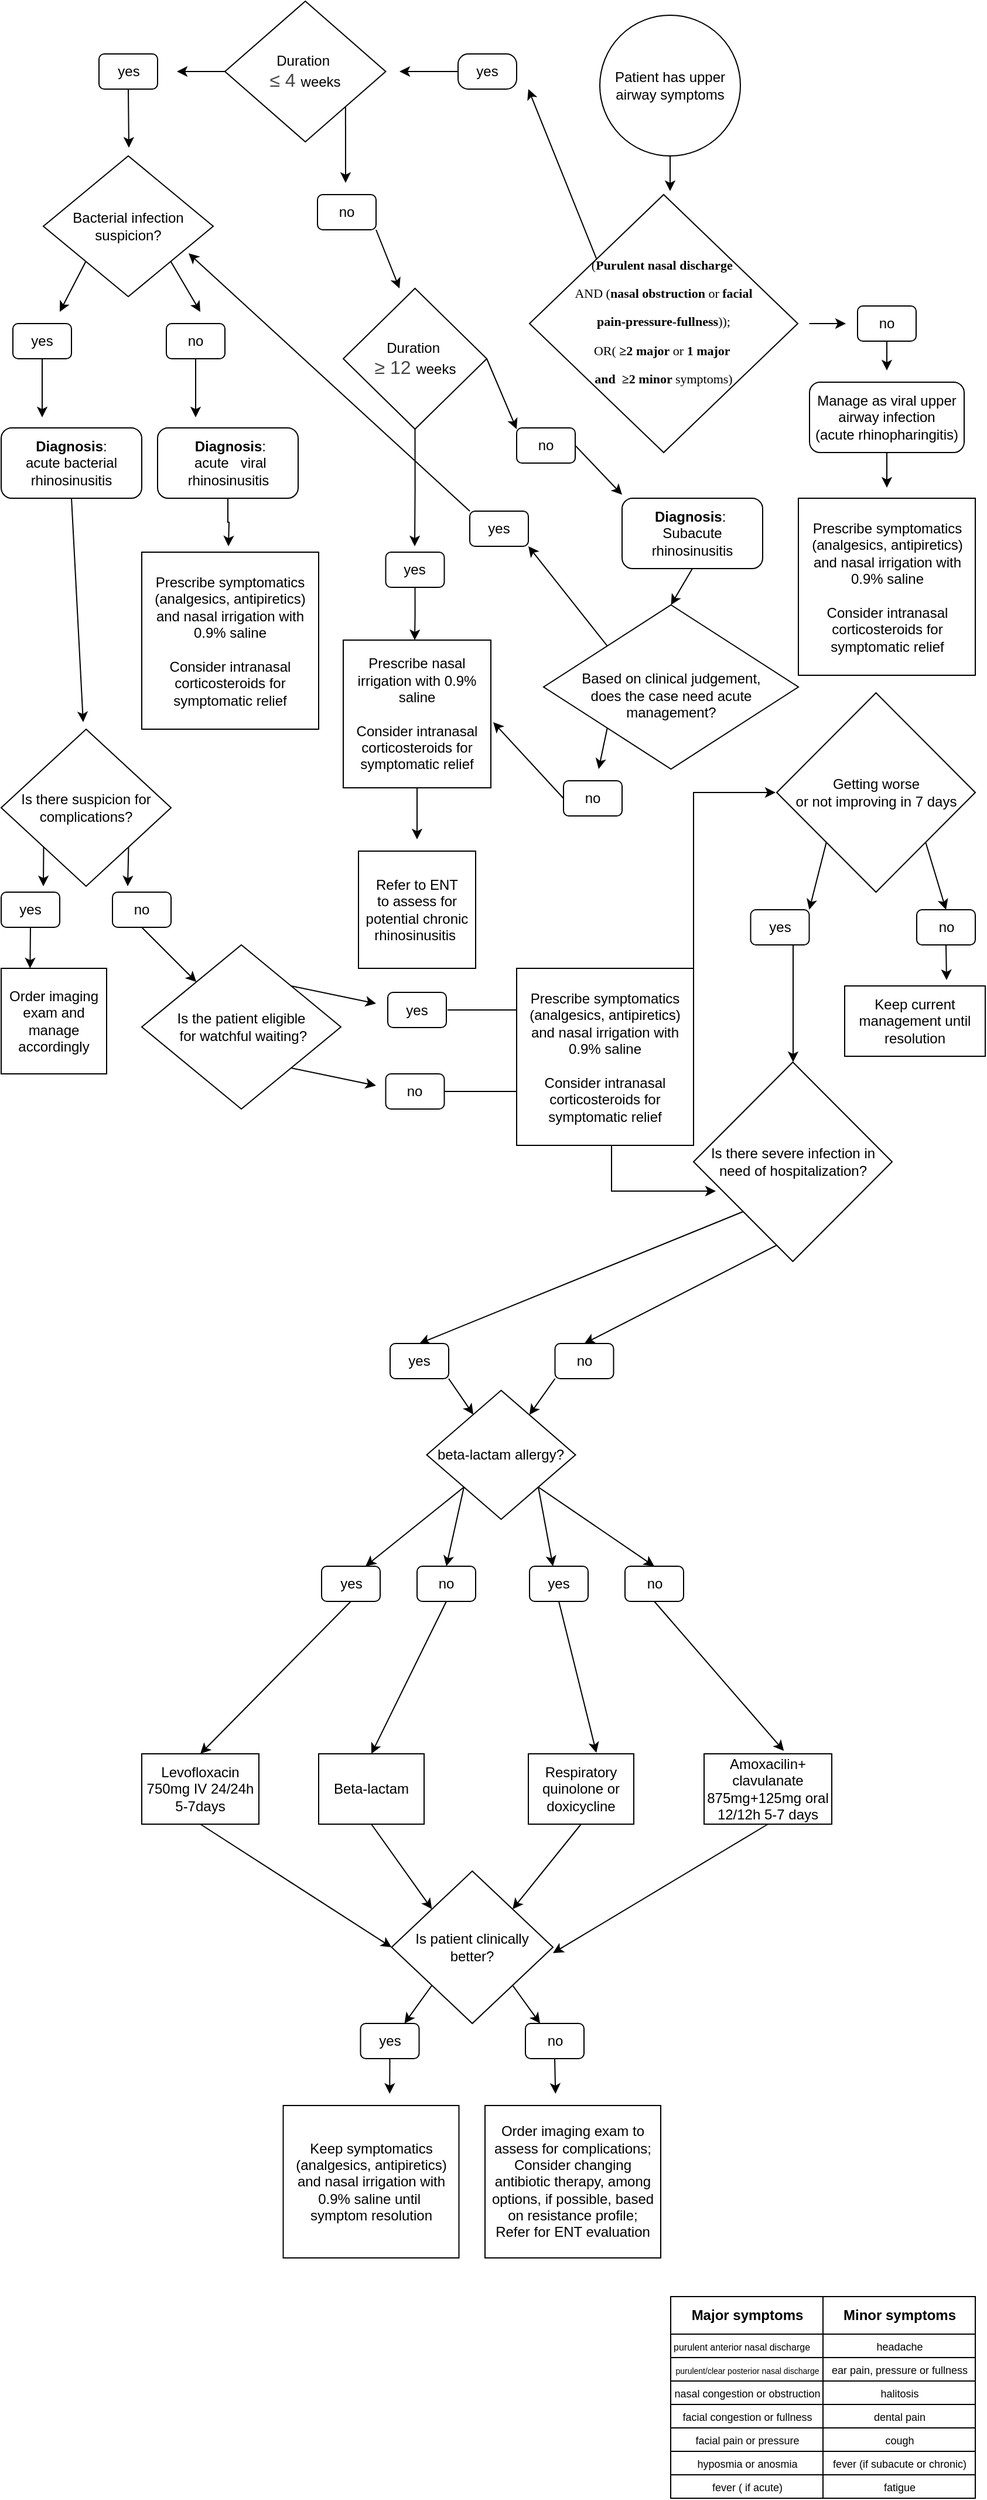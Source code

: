 <mxfile version="24.7.17">
  <diagram name="Page-1" id="KLtd4MFQh9ZuT6rouaQ0">
    <mxGraphModel dx="2460" dy="1645" grid="1" gridSize="10" guides="1" tooltips="1" connect="1" arrows="1" fold="1" page="1" pageScale="1" pageWidth="850" pageHeight="1100" math="0" shadow="0">
      <root>
        <mxCell id="0" />
        <mxCell id="1" parent="0" />
        <mxCell id="6oquI3iziqroKtysEFZ_-3" value="" style="edgeStyle=orthogonalEdgeStyle;rounded=0;orthogonalLoop=1;jettySize=auto;html=1;" parent="1" source="6oquI3iziqroKtysEFZ_-1" edge="1">
          <mxGeometry relative="1" as="geometry">
            <mxPoint x="581" y="167" as="targetPoint" />
          </mxGeometry>
        </mxCell>
        <mxCell id="6oquI3iziqroKtysEFZ_-1" value="Patient has upper airway symptoms" style="ellipse;whiteSpace=wrap;html=1;aspect=fixed;" parent="1" vertex="1">
          <mxGeometry x="521" y="17" width="120" height="120" as="geometry" />
        </mxCell>
        <mxCell id="6oquI3iziqroKtysEFZ_-6" style="rounded=0;orthogonalLoop=1;jettySize=auto;html=1;exitX=1;exitY=1;exitDx=0;exitDy=0;strokeColor=none;" parent="1" source="6oquI3iziqroKtysEFZ_-13" edge="1">
          <mxGeometry relative="1" as="geometry">
            <mxPoint x="681" y="477" as="targetPoint" />
          </mxGeometry>
        </mxCell>
        <mxCell id="6oquI3iziqroKtysEFZ_-8" style="rounded=0;orthogonalLoop=1;jettySize=auto;html=1;exitX=1;exitY=1;exitDx=0;exitDy=0;" parent="1" edge="1">
          <mxGeometry relative="1" as="geometry">
            <mxPoint x="731" y="280" as="targetPoint" />
            <mxPoint x="699.755" y="280" as="sourcePoint" />
          </mxGeometry>
        </mxCell>
        <mxCell id="6oquI3iziqroKtysEFZ_-74" style="rounded=0;orthogonalLoop=1;jettySize=auto;html=1;exitX=0;exitY=0;exitDx=0;exitDy=0;" parent="1" source="6oquI3iziqroKtysEFZ_-2" edge="1">
          <mxGeometry relative="1" as="geometry">
            <mxPoint x="460" y="80" as="targetPoint" />
          </mxGeometry>
        </mxCell>
        <mxCell id="6oquI3iziqroKtysEFZ_-2" value="&lt;div style=&quot;&quot; title=&quot;Page 9&quot; class=&quot;page&quot;&gt;&lt;div class=&quot;section&quot;&gt;&lt;div style=&quot;font-size: 11px;&quot; class=&quot;layoutArea&quot;&gt;&lt;div class=&quot;column&quot;&gt;&lt;p&gt;&lt;font style=&quot;font-size: 10px;&quot; face=&quot;Helvetica&quot;&gt;&lt;br&gt;&lt;/font&gt;&lt;/p&gt;&lt;p&gt;&lt;font size=&quot;3&quot; face=&quot;snFoD3K1AjaC0ciIZpy_&quot;&gt;&lt;br&gt;&lt;/font&gt;&lt;/p&gt;&lt;p&gt;&lt;font size=&quot;3&quot; face=&quot;snFoD3K1AjaC0ciIZpy_&quot;&gt;&lt;br&gt;&lt;/font&gt;&lt;/p&gt;&lt;p&gt;&lt;font size=&quot;3&quot; face=&quot;snFoD3K1AjaC0ciIZpy_&quot;&gt;&lt;br&gt;&lt;/font&gt;&lt;/p&gt;&lt;p&gt;&lt;span style=&quot;font-family: snFoD3K1AjaC0ciIZpy_; background-color: initial;&quot;&gt;(&lt;b&gt;Purulent nasal discharge&amp;nbsp;&lt;/b&gt;&lt;/span&gt;&lt;b&gt;&lt;br&gt;&lt;/b&gt;&lt;/p&gt;&lt;p style=&quot;&quot;&gt;&lt;font style=&quot;font-size: 11px;&quot; face=&quot;snFoD3K1AjaC0ciIZpy_&quot;&gt;AND (&lt;b&gt;nasal obstruction&lt;/b&gt; or &lt;b&gt;facial&lt;/b&gt;&lt;/font&gt;&lt;/p&gt;&lt;p style=&quot;&quot;&gt;&lt;font style=&quot;font-size: 11px;&quot; face=&quot;snFoD3K1AjaC0ciIZpy_&quot;&gt;&lt;b&gt;pain-pressure-fullness&lt;/b&gt;));&lt;/font&gt;&lt;/p&gt;&lt;p style=&quot;&quot;&gt;&lt;font style=&quot;font-size: 11px;&quot; face=&quot;snFoD3K1AjaC0ciIZpy_&quot;&gt;OR(&amp;nbsp;&lt;b&gt;&lt;span style=&quot;background-color: rgb(255, 255, 255); caret-color: rgb(71, 71, 71);&quot;&gt;≥2 &lt;/span&gt;&lt;span style=&quot;background-color: rgb(255, 255, 255); caret-color: rgb(71, 71, 71);&quot;&gt;&lt;font style=&quot;font-size: 11px;&quot;&gt;major&lt;/font&gt;&lt;/span&gt;&lt;/b&gt;&lt;span style=&quot;background-color: initial;&quot;&gt;&lt;b&gt;&amp;nbsp;&lt;/b&gt;or &lt;b&gt;1 major&amp;nbsp;&lt;/b&gt;&lt;/span&gt;&lt;/font&gt;&lt;/p&gt;&lt;p style=&quot;&quot;&gt;&lt;font style=&quot;font-size: 11px;&quot; face=&quot;snFoD3K1AjaC0ciIZpy_&quot;&gt;&lt;b&gt;&lt;span style=&quot;background-color: initial;&quot;&gt;and&amp;nbsp;&amp;nbsp;&lt;/span&gt;&lt;span style=&quot;background-color: rgb(255, 255, 255); caret-color: rgb(71, 71, 71);&quot;&gt;≥2 &lt;/span&gt;&lt;/b&gt;&lt;span style=&quot;background-color: rgb(255, 255, 255); caret-color: rgb(71, 71, 71);&quot;&gt;&lt;b&gt;minor &lt;/b&gt;symptoms)&lt;/span&gt;&lt;/font&gt;&lt;/p&gt;&lt;font size=&quot;3&quot; face=&quot;snFoD3K1AjaC0ciIZpy_&quot;&gt;&lt;br&gt;&#x9;&#x9;&lt;br&gt;&#x9;&lt;br&gt;&#x9;&lt;br&gt;&#x9;&#x9;&lt;/font&gt;&lt;p&gt;&lt;font size=&quot;3&quot; face=&quot;snFoD3K1AjaC0ciIZpy_&quot;&gt;&amp;nbsp; &amp;nbsp; &amp;nbsp; &amp;nbsp; &amp;nbsp; &amp;nbsp; &amp;nbsp;&lt;/font&gt;&lt;/p&gt;&lt;/div&gt;&lt;/div&gt;&lt;/div&gt;&lt;/div&gt;" style="rhombus;whiteSpace=wrap;html=1;" parent="1" vertex="1">
          <mxGeometry x="461" y="170" width="229" height="220" as="geometry" />
        </mxCell>
        <mxCell id="6oquI3iziqroKtysEFZ_-75" style="edgeStyle=orthogonalEdgeStyle;rounded=0;orthogonalLoop=1;jettySize=auto;html=1;exitX=0;exitY=0.5;exitDx=0;exitDy=0;" parent="1" source="6oquI3iziqroKtysEFZ_-9" edge="1">
          <mxGeometry relative="1" as="geometry">
            <mxPoint x="350" y="65" as="targetPoint" />
          </mxGeometry>
        </mxCell>
        <mxCell id="6oquI3iziqroKtysEFZ_-9" value="yes" style="rounded=1;whiteSpace=wrap;html=1;arcSize=29;" parent="1" vertex="1">
          <mxGeometry x="400" y="50" width="50" height="30" as="geometry" />
        </mxCell>
        <mxCell id="6oquI3iziqroKtysEFZ_-19" style="rounded=0;orthogonalLoop=1;jettySize=auto;html=1;exitX=1;exitY=1;exitDx=0;exitDy=0;" parent="1" source="6oquI3iziqroKtysEFZ_-17" edge="1">
          <mxGeometry relative="1" as="geometry">
            <mxPoint x="304" y="160" as="targetPoint" />
          </mxGeometry>
        </mxCell>
        <mxCell id="6oquI3iziqroKtysEFZ_-76" style="edgeStyle=orthogonalEdgeStyle;rounded=0;orthogonalLoop=1;jettySize=auto;html=1;exitX=0;exitY=0.5;exitDx=0;exitDy=0;" parent="1" source="6oquI3iziqroKtysEFZ_-17" edge="1">
          <mxGeometry relative="1" as="geometry">
            <mxPoint x="160.0" y="65" as="targetPoint" />
          </mxGeometry>
        </mxCell>
        <mxCell id="6oquI3iziqroKtysEFZ_-17" value="Duration&amp;nbsp;&lt;div&gt;&lt;span style=&quot;font-size: 16px; text-align: start; caret-color: rgb(71, 71, 71); color: rgb(71, 71, 71); font-family: &amp;quot;Google Sans&amp;quot;, Arial, sans-serif; background-color: rgb(255, 255, 255);&quot;&gt;≤ 4&amp;nbsp;&lt;/span&gt;weeks&lt;/div&gt;" style="rhombus;whiteSpace=wrap;html=1;" parent="1" vertex="1">
          <mxGeometry x="201" y="5" width="137.25" height="120" as="geometry" />
        </mxCell>
        <mxCell id="6oquI3iziqroKtysEFZ_-23" style="rounded=0;orthogonalLoop=1;jettySize=auto;html=1;exitX=0.5;exitY=1;exitDx=0;exitDy=0;" parent="1" source="6oquI3iziqroKtysEFZ_-20" edge="1">
          <mxGeometry relative="1" as="geometry">
            <mxPoint x="119" y="130" as="targetPoint" />
          </mxGeometry>
        </mxCell>
        <mxCell id="6oquI3iziqroKtysEFZ_-20" value="yes" style="rounded=1;whiteSpace=wrap;html=1;" parent="1" vertex="1">
          <mxGeometry x="93.5" y="50" width="50" height="30" as="geometry" />
        </mxCell>
        <mxCell id="6oquI3iziqroKtysEFZ_-45" style="rounded=0;orthogonalLoop=1;jettySize=auto;html=1;exitX=1;exitY=1;exitDx=0;exitDy=0;" parent="1" source="6oquI3iziqroKtysEFZ_-21" edge="1">
          <mxGeometry relative="1" as="geometry">
            <mxPoint x="350" y="250" as="targetPoint" />
          </mxGeometry>
        </mxCell>
        <mxCell id="6oquI3iziqroKtysEFZ_-21" value="no" style="rounded=1;whiteSpace=wrap;html=1;" parent="1" vertex="1">
          <mxGeometry x="280" y="170" width="50" height="30" as="geometry" />
        </mxCell>
        <mxCell id="6oquI3iziqroKtysEFZ_-24" style="rounded=0;orthogonalLoop=1;jettySize=auto;html=1;exitX=0;exitY=1;exitDx=0;exitDy=0;" parent="1" source="6oquI3iziqroKtysEFZ_-22" edge="1">
          <mxGeometry relative="1" as="geometry">
            <mxPoint x="60" y="270" as="targetPoint" />
          </mxGeometry>
        </mxCell>
        <mxCell id="6oquI3iziqroKtysEFZ_-26" style="rounded=0;orthogonalLoop=1;jettySize=auto;html=1;exitX=1;exitY=1;exitDx=0;exitDy=0;" parent="1" source="6oquI3iziqroKtysEFZ_-22" edge="1">
          <mxGeometry relative="1" as="geometry">
            <mxPoint x="180" y="270" as="targetPoint" />
          </mxGeometry>
        </mxCell>
        <mxCell id="6oquI3iziqroKtysEFZ_-22" value="Bacterial infection suspicion?" style="rhombus;whiteSpace=wrap;html=1;" parent="1" vertex="1">
          <mxGeometry x="46" y="137" width="145" height="120" as="geometry" />
        </mxCell>
        <mxCell id="6oquI3iziqroKtysEFZ_-28" style="rounded=0;orthogonalLoop=1;jettySize=auto;html=1;exitX=0.5;exitY=1;exitDx=0;exitDy=0;" parent="1" source="6oquI3iziqroKtysEFZ_-25" edge="1">
          <mxGeometry relative="1" as="geometry">
            <mxPoint x="45" y="360" as="targetPoint" />
          </mxGeometry>
        </mxCell>
        <mxCell id="6oquI3iziqroKtysEFZ_-25" value="yes" style="rounded=1;whiteSpace=wrap;html=1;" parent="1" vertex="1">
          <mxGeometry x="20" y="280" width="50" height="30" as="geometry" />
        </mxCell>
        <mxCell id="6oquI3iziqroKtysEFZ_-34" style="edgeStyle=orthogonalEdgeStyle;rounded=0;orthogonalLoop=1;jettySize=auto;html=1;exitX=0.5;exitY=1;exitDx=0;exitDy=0;" parent="1" source="6oquI3iziqroKtysEFZ_-27" edge="1">
          <mxGeometry relative="1" as="geometry">
            <mxPoint x="176" y="360" as="targetPoint" />
          </mxGeometry>
        </mxCell>
        <mxCell id="6oquI3iziqroKtysEFZ_-27" value="no" style="rounded=1;whiteSpace=wrap;html=1;" parent="1" vertex="1">
          <mxGeometry x="151" y="280" width="50" height="30" as="geometry" />
        </mxCell>
        <mxCell id="6oquI3iziqroKtysEFZ_-82" style="rounded=0;orthogonalLoop=1;jettySize=auto;html=1;exitX=0.5;exitY=1;exitDx=0;exitDy=0;" parent="1" source="6oquI3iziqroKtysEFZ_-29" edge="1">
          <mxGeometry relative="1" as="geometry">
            <mxPoint x="80" y="620" as="targetPoint" />
          </mxGeometry>
        </mxCell>
        <mxCell id="6oquI3iziqroKtysEFZ_-29" value="&lt;b&gt;&amp;nbsp; &amp;nbsp; &amp;nbsp; &amp;nbsp; Diagnosis&lt;/b&gt;: &amp;nbsp; &amp;nbsp; &amp;nbsp; &amp;nbsp; acute bacterial rhinosinusitis" style="rounded=1;whiteSpace=wrap;html=1;align=center;" parent="1" vertex="1">
          <mxGeometry x="10" y="369" width="120" height="60" as="geometry" />
        </mxCell>
        <mxCell id="6oquI3iziqroKtysEFZ_-36" style="edgeStyle=orthogonalEdgeStyle;rounded=0;orthogonalLoop=1;jettySize=auto;html=1;exitX=0.5;exitY=1;exitDx=0;exitDy=0;" parent="1" source="6oquI3iziqroKtysEFZ_-13" edge="1">
          <mxGeometry relative="1" as="geometry">
            <mxPoint x="766" y="320" as="targetPoint" />
          </mxGeometry>
        </mxCell>
        <mxCell id="6oquI3iziqroKtysEFZ_-13" value="no" style="rounded=1;whiteSpace=wrap;html=1;" parent="1" vertex="1">
          <mxGeometry x="741" y="265" width="50" height="30" as="geometry" />
        </mxCell>
        <mxCell id="6oquI3iziqroKtysEFZ_-44" style="edgeStyle=orthogonalEdgeStyle;rounded=0;orthogonalLoop=1;jettySize=auto;html=1;exitX=0.5;exitY=1;exitDx=0;exitDy=0;" parent="1" source="6oquI3iziqroKtysEFZ_-35" edge="1">
          <mxGeometry relative="1" as="geometry">
            <mxPoint x="204" y="470" as="targetPoint" />
          </mxGeometry>
        </mxCell>
        <mxCell id="6oquI3iziqroKtysEFZ_-35" value="&lt;b&gt;&amp;nbsp; &amp;nbsp; &amp;nbsp; &amp;nbsp; &amp;nbsp;Diagnosis&lt;/b&gt;: &amp;nbsp; &amp;nbsp; &amp;nbsp; &amp;nbsp; &amp;nbsp;acute &amp;nbsp; viral rhinosinusitis" style="rounded=1;whiteSpace=wrap;html=1;" parent="1" vertex="1">
          <mxGeometry x="143.5" y="369" width="120" height="60" as="geometry" />
        </mxCell>
        <mxCell id="6oquI3iziqroKtysEFZ_-38" style="rounded=0;orthogonalLoop=1;jettySize=auto;html=1;exitX=0.5;exitY=1;exitDx=0;exitDy=0;" parent="1" source="6oquI3iziqroKtysEFZ_-37" edge="1">
          <mxGeometry relative="1" as="geometry">
            <mxPoint x="766" y="420" as="targetPoint" />
          </mxGeometry>
        </mxCell>
        <mxCell id="6oquI3iziqroKtysEFZ_-37" value="Manage as viral upper airway infection&lt;div&gt;(acute rhinopharingitis)&lt;/div&gt;" style="rounded=1;whiteSpace=wrap;html=1;" parent="1" vertex="1">
          <mxGeometry x="700" y="330" width="132" height="60" as="geometry" />
        </mxCell>
        <mxCell id="6oquI3iziqroKtysEFZ_-39" value="&lt;div style=&quot;&quot;&gt;Prescribe symptomatics&lt;/div&gt;&lt;div style=&quot;&quot;&gt;(analgesics, antipiretics) and nasal irrigation with 0.9% saline&lt;/div&gt;&lt;div style=&quot;&quot;&gt;&lt;br&gt;&lt;/div&gt;&lt;div style=&quot;&quot;&gt;Consider intranasal corticosteroids for symptomatic relief&lt;/div&gt;" style="whiteSpace=wrap;html=1;aspect=fixed;align=center;" parent="1" vertex="1">
          <mxGeometry x="690.5" y="429" width="151" height="151" as="geometry" />
        </mxCell>
        <mxCell id="6oquI3iziqroKtysEFZ_-43" value="&lt;div style=&quot;&quot;&gt;Prescribe symptomatics&lt;/div&gt;&lt;div style=&quot;&quot;&gt;(analgesics, antipiretics) and nasal irrigation with 0.9% saline&lt;/div&gt;&lt;div style=&quot;&quot;&gt;&lt;br&gt;&lt;/div&gt;&lt;div style=&quot;&quot;&gt;Consider intranasal corticosteroids for symptomatic relief&lt;/div&gt;" style="whiteSpace=wrap;html=1;aspect=fixed;align=center;" parent="1" vertex="1">
          <mxGeometry x="130" y="475" width="151" height="151" as="geometry" />
        </mxCell>
        <mxCell id="6oquI3iziqroKtysEFZ_-48" style="rounded=0;orthogonalLoop=1;jettySize=auto;html=1;exitX=1;exitY=0.5;exitDx=0;exitDy=0;" parent="1" source="6oquI3iziqroKtysEFZ_-47" edge="1">
          <mxGeometry relative="1" as="geometry">
            <mxPoint x="450" y="370" as="targetPoint" />
          </mxGeometry>
        </mxCell>
        <mxCell id="6oquI3iziqroKtysEFZ_-49" style="edgeStyle=orthogonalEdgeStyle;rounded=0;orthogonalLoop=1;jettySize=auto;html=1;exitX=0.5;exitY=1;exitDx=0;exitDy=0;" parent="1" source="6oquI3iziqroKtysEFZ_-47" edge="1">
          <mxGeometry relative="1" as="geometry">
            <mxPoint x="363" y="470" as="targetPoint" />
          </mxGeometry>
        </mxCell>
        <mxCell id="6oquI3iziqroKtysEFZ_-47" value="Duration&amp;nbsp;&lt;div&gt;&lt;span style=&quot;font-size: 16px; text-align: start; caret-color: rgb(71, 71, 71); color: rgb(71, 71, 71); font-family: &amp;quot;Google Sans&amp;quot;, Arial, sans-serif; background-color: rgb(255, 255, 255);&quot;&gt;≥&lt;/span&gt;&lt;span style=&quot;font-size: 16px; text-align: start; caret-color: rgb(71, 71, 71); color: rgb(71, 71, 71); font-family: &amp;quot;Google Sans&amp;quot;, Arial, sans-serif; background-color: rgb(255, 255, 255);&quot;&gt;&amp;nbsp;12&amp;nbsp;&lt;/span&gt;weeks&lt;/div&gt;" style="rhombus;whiteSpace=wrap;html=1;" parent="1" vertex="1">
          <mxGeometry x="302" y="250" width="122.5" height="120" as="geometry" />
        </mxCell>
        <mxCell id="6oquI3iziqroKtysEFZ_-80" style="edgeStyle=orthogonalEdgeStyle;rounded=0;orthogonalLoop=1;jettySize=auto;html=1;exitX=0.5;exitY=1;exitDx=0;exitDy=0;" parent="1" source="6oquI3iziqroKtysEFZ_-50" edge="1">
          <mxGeometry relative="1" as="geometry">
            <mxPoint x="363" y="550" as="targetPoint" />
          </mxGeometry>
        </mxCell>
        <mxCell id="6oquI3iziqroKtysEFZ_-50" value="yes" style="rounded=1;whiteSpace=wrap;html=1;" parent="1" vertex="1">
          <mxGeometry x="338.25" y="475" width="50" height="30" as="geometry" />
        </mxCell>
        <mxCell id="6oquI3iziqroKtysEFZ_-59" style="rounded=0;orthogonalLoop=1;jettySize=auto;html=1;exitX=1;exitY=0.5;exitDx=0;exitDy=0;" parent="1" source="6oquI3iziqroKtysEFZ_-51" edge="1">
          <mxGeometry relative="1" as="geometry">
            <mxPoint x="540" y="426" as="targetPoint" />
          </mxGeometry>
        </mxCell>
        <mxCell id="6oquI3iziqroKtysEFZ_-51" value="no" style="rounded=1;whiteSpace=wrap;html=1;" parent="1" vertex="1">
          <mxGeometry x="450" y="369" width="50" height="30" as="geometry" />
        </mxCell>
        <mxCell id="6oquI3iziqroKtysEFZ_-56" style="rounded=0;orthogonalLoop=1;jettySize=auto;html=1;exitX=0.5;exitY=1;exitDx=0;exitDy=0;" parent="1" source="6oquI3iziqroKtysEFZ_-55" edge="1">
          <mxGeometry relative="1" as="geometry">
            <mxPoint x="365" y="720" as="targetPoint" />
          </mxGeometry>
        </mxCell>
        <mxCell id="6oquI3iziqroKtysEFZ_-55" value="&lt;div style=&quot;&quot;&gt;Prescribe nasal irrigation with 0.9% saline&lt;/div&gt;&lt;div style=&quot;&quot;&gt;&lt;br&gt;&lt;/div&gt;&lt;div style=&quot;&quot;&gt;Consider intranasal corticosteroids for symptomatic relief&lt;/div&gt;" style="whiteSpace=wrap;html=1;aspect=fixed;align=center;" parent="1" vertex="1">
          <mxGeometry x="302" y="550" width="126" height="126" as="geometry" />
        </mxCell>
        <mxCell id="6oquI3iziqroKtysEFZ_-57" value="Refer to ENT&lt;div&gt;to assess for potential chronic rhinosinusitis&amp;nbsp;&lt;/div&gt;" style="whiteSpace=wrap;html=1;aspect=fixed;" parent="1" vertex="1">
          <mxGeometry x="315" y="730" width="100" height="100" as="geometry" />
        </mxCell>
        <mxCell id="6oquI3iziqroKtysEFZ_-61" style="rounded=0;orthogonalLoop=1;jettySize=auto;html=1;exitX=0.5;exitY=1;exitDx=0;exitDy=0;entryX=0.5;entryY=0;entryDx=0;entryDy=0;" parent="1" source="6oquI3iziqroKtysEFZ_-60" target="6oquI3iziqroKtysEFZ_-62" edge="1">
          <mxGeometry relative="1" as="geometry">
            <mxPoint x="609.667" y="476" as="targetPoint" />
          </mxGeometry>
        </mxCell>
        <mxCell id="6oquI3iziqroKtysEFZ_-60" value="&lt;div&gt;&lt;b&gt;&amp;nbsp; &amp;nbsp; Diagnosis&lt;/b&gt;: &amp;nbsp; &amp;nbsp;&amp;nbsp;&lt;br&gt;&lt;/div&gt;Subacute rhinosinusitis" style="rounded=1;whiteSpace=wrap;html=1;" parent="1" vertex="1">
          <mxGeometry x="540" y="429" width="120" height="60" as="geometry" />
        </mxCell>
        <mxCell id="6oquI3iziqroKtysEFZ_-71" style="rounded=0;orthogonalLoop=1;jettySize=auto;html=1;exitX=0;exitY=1;exitDx=0;exitDy=0;" parent="1" source="6oquI3iziqroKtysEFZ_-62" edge="1">
          <mxGeometry relative="1" as="geometry">
            <mxPoint x="520" y="660" as="targetPoint" />
          </mxGeometry>
        </mxCell>
        <mxCell id="6oquI3iziqroKtysEFZ_-72" style="rounded=0;orthogonalLoop=1;jettySize=auto;html=1;exitX=0;exitY=0;exitDx=0;exitDy=0;entryX=1;entryY=1;entryDx=0;entryDy=0;" parent="1" source="6oquI3iziqroKtysEFZ_-62" target="6oquI3iziqroKtysEFZ_-63" edge="1">
          <mxGeometry relative="1" as="geometry">
            <mxPoint x="520" y="516" as="targetPoint" />
          </mxGeometry>
        </mxCell>
        <mxCell id="6oquI3iziqroKtysEFZ_-62" value="&lt;div&gt;&lt;br&gt;&lt;/div&gt;Based on clinical judgement,&lt;div&gt;does the case need acute management?&lt;/div&gt;" style="rhombus;whiteSpace=wrap;html=1;align=center;" parent="1" vertex="1">
          <mxGeometry x="473" y="520" width="217.5" height="140" as="geometry" />
        </mxCell>
        <mxCell id="6oquI3iziqroKtysEFZ_-81" style="rounded=0;orthogonalLoop=1;jettySize=auto;html=1;exitX=0;exitY=0;exitDx=0;exitDy=0;entryX=0.855;entryY=0.692;entryDx=0;entryDy=0;entryPerimeter=0;" parent="1" source="6oquI3iziqroKtysEFZ_-63" target="6oquI3iziqroKtysEFZ_-22" edge="1">
          <mxGeometry relative="1" as="geometry">
            <mxPoint x="180" y="230" as="targetPoint" />
          </mxGeometry>
        </mxCell>
        <mxCell id="6oquI3iziqroKtysEFZ_-63" value="yes" style="rounded=1;whiteSpace=wrap;html=1;" parent="1" vertex="1">
          <mxGeometry x="410" y="440" width="50" height="30" as="geometry" />
        </mxCell>
        <mxCell id="6oquI3iziqroKtysEFZ_-70" style="rounded=0;orthogonalLoop=1;jettySize=auto;html=1;exitX=0;exitY=0.5;exitDx=0;exitDy=0;" parent="1" source="6oquI3iziqroKtysEFZ_-64" edge="1">
          <mxGeometry relative="1" as="geometry">
            <mxPoint x="430" y="620" as="targetPoint" />
          </mxGeometry>
        </mxCell>
        <mxCell id="6oquI3iziqroKtysEFZ_-64" value="no" style="rounded=1;whiteSpace=wrap;html=1;" parent="1" vertex="1">
          <mxGeometry x="490" y="670" width="50" height="30" as="geometry" />
        </mxCell>
        <mxCell id="6oquI3iziqroKtysEFZ_-89" style="edgeStyle=orthogonalEdgeStyle;rounded=0;orthogonalLoop=1;jettySize=auto;html=1;exitX=0;exitY=1;exitDx=0;exitDy=0;" parent="1" source="6oquI3iziqroKtysEFZ_-83" edge="1">
          <mxGeometry relative="1" as="geometry">
            <mxPoint x="46" y="760" as="targetPoint" />
          </mxGeometry>
        </mxCell>
        <mxCell id="6oquI3iziqroKtysEFZ_-90" style="edgeStyle=orthogonalEdgeStyle;rounded=0;orthogonalLoop=1;jettySize=auto;html=1;exitX=1;exitY=1;exitDx=0;exitDy=0;" parent="1" source="6oquI3iziqroKtysEFZ_-83" edge="1">
          <mxGeometry relative="1" as="geometry">
            <mxPoint x="118" y="760" as="targetPoint" />
          </mxGeometry>
        </mxCell>
        <mxCell id="6oquI3iziqroKtysEFZ_-83" value="Is there suspicion for complications?" style="rhombus;whiteSpace=wrap;html=1;" parent="1" vertex="1">
          <mxGeometry x="10" y="626" width="145" height="134" as="geometry" />
        </mxCell>
        <mxCell id="6oquI3iziqroKtysEFZ_-92" style="edgeStyle=orthogonalEdgeStyle;rounded=0;orthogonalLoop=1;jettySize=auto;html=1;exitX=0.5;exitY=1;exitDx=0;exitDy=0;" parent="1" source="6oquI3iziqroKtysEFZ_-84" edge="1">
          <mxGeometry relative="1" as="geometry">
            <mxPoint x="34.667" y="830" as="targetPoint" />
          </mxGeometry>
        </mxCell>
        <mxCell id="6oquI3iziqroKtysEFZ_-84" value="yes" style="rounded=1;whiteSpace=wrap;html=1;" parent="1" vertex="1">
          <mxGeometry x="10" y="765" width="50" height="30" as="geometry" />
        </mxCell>
        <mxCell id="6oquI3iziqroKtysEFZ_-93" style="rounded=0;orthogonalLoop=1;jettySize=auto;html=1;exitX=0.5;exitY=1;exitDx=0;exitDy=0;" parent="1" source="6oquI3iziqroKtysEFZ_-85" target="6oquI3iziqroKtysEFZ_-94" edge="1">
          <mxGeometry relative="1" as="geometry">
            <mxPoint x="140.0" y="840" as="targetPoint" />
          </mxGeometry>
        </mxCell>
        <mxCell id="6oquI3iziqroKtysEFZ_-85" value="no" style="rounded=1;whiteSpace=wrap;html=1;" parent="1" vertex="1">
          <mxGeometry x="105" y="765" width="50" height="30" as="geometry" />
        </mxCell>
        <mxCell id="6oquI3iziqroKtysEFZ_-91" value="Order imaging exam and manage accordingly" style="whiteSpace=wrap;html=1;aspect=fixed;" parent="1" vertex="1">
          <mxGeometry x="10" y="830" width="90" height="90" as="geometry" />
        </mxCell>
        <mxCell id="6oquI3iziqroKtysEFZ_-100" style="rounded=0;orthogonalLoop=1;jettySize=auto;html=1;exitX=1;exitY=0;exitDx=0;exitDy=0;" parent="1" source="6oquI3iziqroKtysEFZ_-94" edge="1">
          <mxGeometry relative="1" as="geometry">
            <mxPoint x="330.0" y="860" as="targetPoint" />
          </mxGeometry>
        </mxCell>
        <mxCell id="6oquI3iziqroKtysEFZ_-102" style="rounded=0;orthogonalLoop=1;jettySize=auto;html=1;exitX=1;exitY=1;exitDx=0;exitDy=0;" parent="1" source="6oquI3iziqroKtysEFZ_-94" edge="1">
          <mxGeometry relative="1" as="geometry">
            <mxPoint x="330" y="930" as="targetPoint" />
          </mxGeometry>
        </mxCell>
        <mxCell id="6oquI3iziqroKtysEFZ_-94" value="Is the patient eligible&lt;div&gt;&amp;nbsp;for watchful waiting?&lt;/div&gt;" style="rhombus;whiteSpace=wrap;html=1;" parent="1" vertex="1">
          <mxGeometry x="130" y="810" width="170" height="140" as="geometry" />
        </mxCell>
        <mxCell id="6oquI3iziqroKtysEFZ_-103" style="rounded=0;orthogonalLoop=1;jettySize=auto;html=1;exitX=1;exitY=0.5;exitDx=0;exitDy=0;edgeStyle=orthogonalEdgeStyle;" parent="1" edge="1">
          <mxGeometry relative="1" as="geometry">
            <mxPoint x="671" y="680" as="targetPoint" />
            <mxPoint x="391" y="865.5" as="sourcePoint" />
            <Array as="points">
              <mxPoint x="601" y="866" />
            </Array>
          </mxGeometry>
        </mxCell>
        <mxCell id="6oquI3iziqroKtysEFZ_-95" value="yes" style="rounded=1;whiteSpace=wrap;html=1;" parent="1" vertex="1">
          <mxGeometry x="340" y="850.5" width="50" height="30" as="geometry" />
        </mxCell>
        <mxCell id="6oquI3iziqroKtysEFZ_-104" style="rounded=0;orthogonalLoop=1;jettySize=auto;html=1;exitX=1;exitY=0.5;exitDx=0;exitDy=0;edgeStyle=orthogonalEdgeStyle;curved=0;" parent="1" source="6oquI3iziqroKtysEFZ_-96" edge="1">
          <mxGeometry relative="1" as="geometry">
            <mxPoint x="620" y="1020" as="targetPoint" />
            <Array as="points">
              <mxPoint x="531" y="935" />
              <mxPoint x="531" y="1020" />
            </Array>
          </mxGeometry>
        </mxCell>
        <mxCell id="6oquI3iziqroKtysEFZ_-96" value="no" style="rounded=1;whiteSpace=wrap;html=1;" parent="1" vertex="1">
          <mxGeometry x="338.25" y="920" width="50" height="30" as="geometry" />
        </mxCell>
        <mxCell id="6oquI3iziqroKtysEFZ_-99" value="&lt;div style=&quot;&quot;&gt;Prescribe symptomatics&lt;/div&gt;&lt;div style=&quot;&quot;&gt;(analgesics, antipiretics) and nasal irrigation with 0.9% saline&lt;/div&gt;&lt;div style=&quot;&quot;&gt;&lt;br&gt;&lt;/div&gt;&lt;div style=&quot;&quot;&gt;Consider intranasal corticosteroids for symptomatic relief&lt;/div&gt;" style="whiteSpace=wrap;html=1;aspect=fixed;align=center;" parent="1" vertex="1">
          <mxGeometry x="450" y="830" width="151" height="151" as="geometry" />
        </mxCell>
        <mxCell id="l2N7j59_v2V8E63CawsU-4" style="rounded=0;orthogonalLoop=1;jettySize=auto;html=1;exitX=1;exitY=1;exitDx=0;exitDy=0;entryX=0.5;entryY=0;entryDx=0;entryDy=0;" parent="1" source="l2N7j59_v2V8E63CawsU-1" target="l2N7j59_v2V8E63CawsU-3" edge="1">
          <mxGeometry relative="1" as="geometry" />
        </mxCell>
        <mxCell id="l2N7j59_v2V8E63CawsU-11" style="rounded=0;orthogonalLoop=1;jettySize=auto;html=1;exitX=0;exitY=1;exitDx=0;exitDy=0;entryX=1;entryY=0;entryDx=0;entryDy=0;" parent="1" source="l2N7j59_v2V8E63CawsU-1" target="l2N7j59_v2V8E63CawsU-2" edge="1">
          <mxGeometry relative="1" as="geometry">
            <mxPoint x="700" y="770" as="targetPoint" />
          </mxGeometry>
        </mxCell>
        <mxCell id="l2N7j59_v2V8E63CawsU-1" value="Getting worse&lt;div&gt;or not improving in 7 days&lt;/div&gt;" style="rhombus;whiteSpace=wrap;html=1;" parent="1" vertex="1">
          <mxGeometry x="672" y="595" width="169.5" height="170" as="geometry" />
        </mxCell>
        <mxCell id="l2N7j59_v2V8E63CawsU-14" style="edgeStyle=orthogonalEdgeStyle;rounded=0;orthogonalLoop=1;jettySize=auto;html=1;" parent="1" edge="1">
          <mxGeometry relative="1" as="geometry">
            <mxPoint x="686" y="910" as="targetPoint" />
            <mxPoint x="686" y="810" as="sourcePoint" />
          </mxGeometry>
        </mxCell>
        <mxCell id="l2N7j59_v2V8E63CawsU-2" value="yes" style="rounded=1;whiteSpace=wrap;html=1;" parent="1" vertex="1">
          <mxGeometry x="649.75" y="780" width="50" height="30" as="geometry" />
        </mxCell>
        <mxCell id="l2N7j59_v2V8E63CawsU-5" style="edgeStyle=orthogonalEdgeStyle;rounded=0;orthogonalLoop=1;jettySize=auto;html=1;exitX=0.5;exitY=1;exitDx=0;exitDy=0;" parent="1" source="l2N7j59_v2V8E63CawsU-3" edge="1">
          <mxGeometry relative="1" as="geometry">
            <mxPoint x="817" y="840" as="targetPoint" />
          </mxGeometry>
        </mxCell>
        <mxCell id="l2N7j59_v2V8E63CawsU-3" value="no" style="rounded=1;whiteSpace=wrap;html=1;" parent="1" vertex="1">
          <mxGeometry x="791.5" y="780" width="50" height="30" as="geometry" />
        </mxCell>
        <mxCell id="l2N7j59_v2V8E63CawsU-6" value="Keep current management until resolution" style="rounded=0;whiteSpace=wrap;html=1;" parent="1" vertex="1">
          <mxGeometry x="730" y="845" width="120" height="60" as="geometry" />
        </mxCell>
        <mxCell id="l2N7j59_v2V8E63CawsU-20" style="rounded=0;orthogonalLoop=1;jettySize=auto;html=1;exitX=0;exitY=1;exitDx=0;exitDy=0;entryX=0.5;entryY=0;entryDx=0;entryDy=0;" parent="1" source="l2N7j59_v2V8E63CawsU-12" target="l2N7j59_v2V8E63CawsU-15" edge="1">
          <mxGeometry relative="1" as="geometry" />
        </mxCell>
        <mxCell id="l2N7j59_v2V8E63CawsU-21" style="rounded=0;orthogonalLoop=1;jettySize=auto;html=1;exitX=1;exitY=1;exitDx=0;exitDy=0;entryX=0.5;entryY=0;entryDx=0;entryDy=0;" parent="1" source="l2N7j59_v2V8E63CawsU-12" target="l2N7j59_v2V8E63CawsU-16" edge="1">
          <mxGeometry relative="1" as="geometry" />
        </mxCell>
        <mxCell id="l2N7j59_v2V8E63CawsU-12" value="Is there severe infection in&lt;div&gt;need of hospitalization?&lt;/div&gt;" style="rhombus;whiteSpace=wrap;html=1;" parent="1" vertex="1">
          <mxGeometry x="601" y="910" width="169.5" height="170" as="geometry" />
        </mxCell>
        <mxCell id="l2N7j59_v2V8E63CawsU-24" style="rounded=0;orthogonalLoop=1;jettySize=auto;html=1;exitX=1;exitY=1;exitDx=0;exitDy=0;" parent="1" source="l2N7j59_v2V8E63CawsU-15" target="l2N7j59_v2V8E63CawsU-17" edge="1">
          <mxGeometry relative="1" as="geometry" />
        </mxCell>
        <mxCell id="l2N7j59_v2V8E63CawsU-15" value="yes" style="rounded=1;whiteSpace=wrap;html=1;" parent="1" vertex="1">
          <mxGeometry x="342" y="1150" width="50" height="30" as="geometry" />
        </mxCell>
        <mxCell id="l2N7j59_v2V8E63CawsU-25" style="rounded=0;orthogonalLoop=1;jettySize=auto;html=1;exitX=0;exitY=1;exitDx=0;exitDy=0;" parent="1" source="l2N7j59_v2V8E63CawsU-16" target="l2N7j59_v2V8E63CawsU-17" edge="1">
          <mxGeometry relative="1" as="geometry" />
        </mxCell>
        <mxCell id="l2N7j59_v2V8E63CawsU-16" value="no" style="rounded=1;whiteSpace=wrap;html=1;" parent="1" vertex="1">
          <mxGeometry x="482.75" y="1150" width="50" height="30" as="geometry" />
        </mxCell>
        <mxCell id="l2N7j59_v2V8E63CawsU-30" style="rounded=0;orthogonalLoop=1;jettySize=auto;html=1;exitX=0;exitY=1;exitDx=0;exitDy=0;entryX=0.5;entryY=0;entryDx=0;entryDy=0;" parent="1" source="l2N7j59_v2V8E63CawsU-17" target="l2N7j59_v2V8E63CawsU-29" edge="1">
          <mxGeometry relative="1" as="geometry" />
        </mxCell>
        <mxCell id="l2N7j59_v2V8E63CawsU-31" style="rounded=0;orthogonalLoop=1;jettySize=auto;html=1;exitX=0;exitY=1;exitDx=0;exitDy=0;" parent="1" source="l2N7j59_v2V8E63CawsU-17" edge="1">
          <mxGeometry relative="1" as="geometry">
            <mxPoint x="321" y="1340" as="targetPoint" />
          </mxGeometry>
        </mxCell>
        <mxCell id="l2N7j59_v2V8E63CawsU-32" style="rounded=0;orthogonalLoop=1;jettySize=auto;html=1;exitX=1;exitY=1;exitDx=0;exitDy=0;" parent="1" source="l2N7j59_v2V8E63CawsU-17" edge="1">
          <mxGeometry relative="1" as="geometry">
            <mxPoint x="481" y="1340" as="targetPoint" />
          </mxGeometry>
        </mxCell>
        <mxCell id="l2N7j59_v2V8E63CawsU-33" style="rounded=0;orthogonalLoop=1;jettySize=auto;html=1;exitX=1;exitY=1;exitDx=0;exitDy=0;entryX=0.5;entryY=0;entryDx=0;entryDy=0;" parent="1" source="l2N7j59_v2V8E63CawsU-17" target="l2N7j59_v2V8E63CawsU-27" edge="1">
          <mxGeometry relative="1" as="geometry" />
        </mxCell>
        <mxCell id="l2N7j59_v2V8E63CawsU-17" value="beta-lactam allergy?" style="rhombus;whiteSpace=wrap;html=1;" parent="1" vertex="1">
          <mxGeometry x="373.25" y="1190" width="127" height="110" as="geometry" />
        </mxCell>
        <mxCell id="l2N7j59_v2V8E63CawsU-35" style="rounded=0;orthogonalLoop=1;jettySize=auto;html=1;exitX=0.5;exitY=1;exitDx=0;exitDy=0;entryX=0.645;entryY=-0.015;entryDx=0;entryDy=0;entryPerimeter=0;" parent="1" source="l2N7j59_v2V8E63CawsU-26" target="l2N7j59_v2V8E63CawsU-40" edge="1">
          <mxGeometry relative="1" as="geometry">
            <mxPoint x="485.778" y="1490" as="targetPoint" />
          </mxGeometry>
        </mxCell>
        <mxCell id="l2N7j59_v2V8E63CawsU-26" value="yes" style="rounded=1;whiteSpace=wrap;html=1;" parent="1" vertex="1">
          <mxGeometry x="461" y="1340" width="50" height="30" as="geometry" />
        </mxCell>
        <mxCell id="l2N7j59_v2V8E63CawsU-34" style="rounded=0;orthogonalLoop=1;jettySize=auto;html=1;exitX=0.5;exitY=1;exitDx=0;exitDy=0;entryX=0.625;entryY=-0.041;entryDx=0;entryDy=0;entryPerimeter=0;" parent="1" source="l2N7j59_v2V8E63CawsU-27" target="l2N7j59_v2V8E63CawsU-41" edge="1">
          <mxGeometry relative="1" as="geometry">
            <mxPoint x="568" y="1490" as="targetPoint" />
          </mxGeometry>
        </mxCell>
        <mxCell id="l2N7j59_v2V8E63CawsU-27" value="no" style="rounded=1;whiteSpace=wrap;html=1;" parent="1" vertex="1">
          <mxGeometry x="542.5" y="1340" width="50" height="30" as="geometry" />
        </mxCell>
        <mxCell id="l2N7j59_v2V8E63CawsU-37" style="rounded=0;orthogonalLoop=1;jettySize=auto;html=1;exitX=0.5;exitY=1;exitDx=0;exitDy=0;entryX=0.5;entryY=0;entryDx=0;entryDy=0;" parent="1" source="l2N7j59_v2V8E63CawsU-28" target="l2N7j59_v2V8E63CawsU-38" edge="1">
          <mxGeometry relative="1" as="geometry">
            <mxPoint x="308" y="1490" as="targetPoint" />
          </mxGeometry>
        </mxCell>
        <mxCell id="l2N7j59_v2V8E63CawsU-28" value="yes" style="rounded=1;whiteSpace=wrap;html=1;" parent="1" vertex="1">
          <mxGeometry x="283.5" y="1340" width="50" height="30" as="geometry" />
        </mxCell>
        <mxCell id="l2N7j59_v2V8E63CawsU-36" style="rounded=0;orthogonalLoop=1;jettySize=auto;html=1;exitX=0.5;exitY=1;exitDx=0;exitDy=0;entryX=0.5;entryY=0;entryDx=0;entryDy=0;" parent="1" source="l2N7j59_v2V8E63CawsU-29" target="l2N7j59_v2V8E63CawsU-39" edge="1">
          <mxGeometry relative="1" as="geometry">
            <mxPoint x="390.222" y="1490" as="targetPoint" />
          </mxGeometry>
        </mxCell>
        <mxCell id="l2N7j59_v2V8E63CawsU-29" value="no" style="rounded=1;whiteSpace=wrap;html=1;" parent="1" vertex="1">
          <mxGeometry x="365" y="1340" width="50" height="30" as="geometry" />
        </mxCell>
        <mxCell id="l2N7j59_v2V8E63CawsU-43" style="rounded=0;orthogonalLoop=1;jettySize=auto;html=1;exitX=0.5;exitY=1;exitDx=0;exitDy=0;entryX=0;entryY=0.5;entryDx=0;entryDy=0;" parent="1" source="l2N7j59_v2V8E63CawsU-38" target="l2N7j59_v2V8E63CawsU-42" edge="1">
          <mxGeometry relative="1" as="geometry" />
        </mxCell>
        <mxCell id="l2N7j59_v2V8E63CawsU-38" value="Levofloxacin 750mg IV 24/24h 5-7days" style="rounded=0;whiteSpace=wrap;html=1;" parent="1" vertex="1">
          <mxGeometry x="130" y="1500" width="100" height="60" as="geometry" />
        </mxCell>
        <mxCell id="l2N7j59_v2V8E63CawsU-39" value="Beta-lactam" style="rounded=0;whiteSpace=wrap;html=1;" parent="1" vertex="1">
          <mxGeometry x="281" y="1500" width="90" height="60" as="geometry" />
        </mxCell>
        <mxCell id="l2N7j59_v2V8E63CawsU-46" style="rounded=0;orthogonalLoop=1;jettySize=auto;html=1;exitX=0.5;exitY=1;exitDx=0;exitDy=0;entryX=1;entryY=0;entryDx=0;entryDy=0;" parent="1" source="l2N7j59_v2V8E63CawsU-40" target="l2N7j59_v2V8E63CawsU-42" edge="1">
          <mxGeometry relative="1" as="geometry" />
        </mxCell>
        <mxCell id="l2N7j59_v2V8E63CawsU-40" value="Respiratory quinolone or doxicycline" style="rounded=0;whiteSpace=wrap;html=1;" parent="1" vertex="1">
          <mxGeometry x="460" y="1500" width="90" height="60" as="geometry" />
        </mxCell>
        <mxCell id="l2N7j59_v2V8E63CawsU-47" style="rounded=0;orthogonalLoop=1;jettySize=auto;html=1;exitX=0.5;exitY=1;exitDx=0;exitDy=0;" parent="1" source="l2N7j59_v2V8E63CawsU-41" edge="1">
          <mxGeometry relative="1" as="geometry">
            <mxPoint x="481" y="1670" as="targetPoint" />
          </mxGeometry>
        </mxCell>
        <mxCell id="l2N7j59_v2V8E63CawsU-41" value="Amoxacilin+&lt;div&gt;clavulanate&lt;/div&gt;&lt;div&gt;875mg+125mg oral&lt;/div&gt;&lt;div&gt;12/12h 5-7 days&lt;/div&gt;" style="rounded=0;whiteSpace=wrap;html=1;" parent="1" vertex="1">
          <mxGeometry x="610" y="1500" width="109" height="60" as="geometry" />
        </mxCell>
        <mxCell id="l2N7j59_v2V8E63CawsU-50" style="rounded=0;orthogonalLoop=1;jettySize=auto;html=1;exitX=0;exitY=1;exitDx=0;exitDy=0;entryX=0.75;entryY=0;entryDx=0;entryDy=0;" parent="1" source="l2N7j59_v2V8E63CawsU-42" target="l2N7j59_v2V8E63CawsU-48" edge="1">
          <mxGeometry relative="1" as="geometry">
            <mxPoint x="361" y="1720" as="targetPoint" />
          </mxGeometry>
        </mxCell>
        <mxCell id="l2N7j59_v2V8E63CawsU-51" style="rounded=0;orthogonalLoop=1;jettySize=auto;html=1;exitX=1;exitY=1;exitDx=0;exitDy=0;entryX=0.25;entryY=0;entryDx=0;entryDy=0;" parent="1" source="l2N7j59_v2V8E63CawsU-42" target="l2N7j59_v2V8E63CawsU-49" edge="1">
          <mxGeometry relative="1" as="geometry">
            <mxPoint x="481" y="1720" as="targetPoint" />
          </mxGeometry>
        </mxCell>
        <mxCell id="l2N7j59_v2V8E63CawsU-42" value="Is patient clinically better?" style="rhombus;whiteSpace=wrap;html=1;" parent="1" vertex="1">
          <mxGeometry x="343.25" y="1600" width="137.75" height="130" as="geometry" />
        </mxCell>
        <mxCell id="l2N7j59_v2V8E63CawsU-44" style="rounded=0;orthogonalLoop=1;jettySize=auto;html=1;exitX=0.5;exitY=1;exitDx=0;exitDy=0;entryX=0;entryY=0;entryDx=0;entryDy=0;" parent="1" source="l2N7j59_v2V8E63CawsU-39" target="l2N7j59_v2V8E63CawsU-42" edge="1">
          <mxGeometry relative="1" as="geometry" />
        </mxCell>
        <mxCell id="l2N7j59_v2V8E63CawsU-52" style="edgeStyle=orthogonalEdgeStyle;rounded=0;orthogonalLoop=1;jettySize=auto;html=1;exitX=0.5;exitY=1;exitDx=0;exitDy=0;" parent="1" source="l2N7j59_v2V8E63CawsU-48" edge="1">
          <mxGeometry relative="1" as="geometry">
            <mxPoint x="341.615" y="1790" as="targetPoint" />
          </mxGeometry>
        </mxCell>
        <mxCell id="l2N7j59_v2V8E63CawsU-48" value="yes" style="rounded=1;whiteSpace=wrap;html=1;" parent="1" vertex="1">
          <mxGeometry x="316.75" y="1730" width="50" height="30" as="geometry" />
        </mxCell>
        <mxCell id="l2N7j59_v2V8E63CawsU-55" style="edgeStyle=orthogonalEdgeStyle;rounded=0;orthogonalLoop=1;jettySize=auto;html=1;exitX=0.5;exitY=1;exitDx=0;exitDy=0;" parent="1" source="l2N7j59_v2V8E63CawsU-49" edge="1">
          <mxGeometry relative="1" as="geometry">
            <mxPoint x="483.154" y="1790" as="targetPoint" />
          </mxGeometry>
        </mxCell>
        <mxCell id="l2N7j59_v2V8E63CawsU-49" value="no" style="rounded=1;whiteSpace=wrap;html=1;" parent="1" vertex="1">
          <mxGeometry x="457.5" y="1730" width="50" height="30" as="geometry" />
        </mxCell>
        <mxCell id="l2N7j59_v2V8E63CawsU-53" value="&lt;div&gt;Keep symptomatics&lt;/div&gt;&lt;div&gt;(analgesics, antipiretics) and nasal irrigation with 0.9% saline until&amp;nbsp;&lt;/div&gt;&lt;div&gt;symptom resolution&lt;/div&gt;" style="rounded=0;whiteSpace=wrap;html=1;" parent="1" vertex="1">
          <mxGeometry x="250.75" y="1800" width="150" height="130" as="geometry" />
        </mxCell>
        <mxCell id="l2N7j59_v2V8E63CawsU-54" value="&lt;div&gt;Order imaging exam to assess for complications;&lt;/div&gt;&lt;div&gt;Consider changing antibiotic therapy, among options, if possible, based on resistance profile;&lt;/div&gt;&lt;div&gt;Refer for ENT evaluation&lt;/div&gt;" style="rounded=0;whiteSpace=wrap;html=1;" parent="1" vertex="1">
          <mxGeometry x="423" y="1800" width="150" height="130" as="geometry" />
        </mxCell>
        <mxCell id="gi0CET8if4S4NuyeQcct-1" value="" style="shape=table;startSize=0;container=1;collapsible=0;childLayout=tableLayout;" vertex="1" parent="1">
          <mxGeometry x="581.5" y="1963" width="260" height="172" as="geometry" />
        </mxCell>
        <mxCell id="gi0CET8if4S4NuyeQcct-2" value="" style="shape=tableRow;horizontal=0;startSize=0;swimlaneHead=0;swimlaneBody=0;strokeColor=inherit;top=0;left=0;bottom=0;right=0;collapsible=0;dropTarget=0;fillColor=none;points=[[0,0.5],[1,0.5]];portConstraint=eastwest;" vertex="1" parent="gi0CET8if4S4NuyeQcct-1">
          <mxGeometry width="260" height="32" as="geometry" />
        </mxCell>
        <mxCell id="gi0CET8if4S4NuyeQcct-3" value="&lt;b&gt;Major symptoms&lt;/b&gt;" style="shape=partialRectangle;html=1;whiteSpace=wrap;connectable=0;strokeColor=inherit;overflow=hidden;fillColor=none;top=0;left=0;bottom=0;right=0;pointerEvents=1;" vertex="1" parent="gi0CET8if4S4NuyeQcct-2">
          <mxGeometry width="130" height="32" as="geometry">
            <mxRectangle width="130" height="32" as="alternateBounds" />
          </mxGeometry>
        </mxCell>
        <mxCell id="gi0CET8if4S4NuyeQcct-4" value="&lt;b&gt;Minor symptoms&lt;/b&gt;" style="shape=partialRectangle;html=1;whiteSpace=wrap;connectable=0;strokeColor=inherit;overflow=hidden;fillColor=none;top=0;left=0;bottom=0;right=0;pointerEvents=1;" vertex="1" parent="gi0CET8if4S4NuyeQcct-2">
          <mxGeometry x="130" width="130" height="32" as="geometry">
            <mxRectangle width="130" height="32" as="alternateBounds" />
          </mxGeometry>
        </mxCell>
        <mxCell id="gi0CET8if4S4NuyeQcct-5" value="" style="shape=tableRow;horizontal=0;startSize=0;swimlaneHead=0;swimlaneBody=0;strokeColor=inherit;top=0;left=0;bottom=0;right=0;collapsible=0;dropTarget=0;fillColor=none;points=[[0,0.5],[1,0.5]];portConstraint=eastwest;" vertex="1" parent="gi0CET8if4S4NuyeQcct-1">
          <mxGeometry y="32" width="260" height="20" as="geometry" />
        </mxCell>
        <mxCell id="gi0CET8if4S4NuyeQcct-6" value="&lt;font style=&quot;font-size: 8px;&quot;&gt;purulent anterior nasal discharge&lt;/font&gt;" style="shape=partialRectangle;html=1;whiteSpace=wrap;connectable=0;strokeColor=inherit;overflow=hidden;fillColor=none;top=0;left=0;bottom=0;right=0;pointerEvents=1;align=left;" vertex="1" parent="gi0CET8if4S4NuyeQcct-5">
          <mxGeometry width="130" height="20" as="geometry">
            <mxRectangle width="130" height="20" as="alternateBounds" />
          </mxGeometry>
        </mxCell>
        <mxCell id="gi0CET8if4S4NuyeQcct-7" value="&lt;font style=&quot;font-size: 9px;&quot;&gt;headache&lt;/font&gt;" style="shape=partialRectangle;html=1;whiteSpace=wrap;connectable=0;strokeColor=inherit;overflow=hidden;fillColor=none;top=0;left=0;bottom=0;right=0;pointerEvents=1;" vertex="1" parent="gi0CET8if4S4NuyeQcct-5">
          <mxGeometry x="130" width="130" height="20" as="geometry">
            <mxRectangle width="130" height="20" as="alternateBounds" />
          </mxGeometry>
        </mxCell>
        <mxCell id="gi0CET8if4S4NuyeQcct-8" value="" style="shape=tableRow;horizontal=0;startSize=0;swimlaneHead=0;swimlaneBody=0;strokeColor=inherit;top=0;left=0;bottom=0;right=0;collapsible=0;dropTarget=0;fillColor=none;points=[[0,0.5],[1,0.5]];portConstraint=eastwest;" vertex="1" parent="gi0CET8if4S4NuyeQcct-1">
          <mxGeometry y="52" width="260" height="20" as="geometry" />
        </mxCell>
        <mxCell id="gi0CET8if4S4NuyeQcct-9" value="&lt;font style=&quot;font-size: 7px;&quot;&gt;purulent/clear posterior nasal discharge&lt;/font&gt;" style="shape=partialRectangle;html=1;whiteSpace=wrap;connectable=0;strokeColor=inherit;overflow=hidden;fillColor=none;top=0;left=0;bottom=0;right=0;pointerEvents=1;" vertex="1" parent="gi0CET8if4S4NuyeQcct-8">
          <mxGeometry width="130" height="20" as="geometry">
            <mxRectangle width="130" height="20" as="alternateBounds" />
          </mxGeometry>
        </mxCell>
        <mxCell id="gi0CET8if4S4NuyeQcct-10" value="&lt;font style=&quot;font-size: 9px;&quot;&gt;ear pain, pressure or fullness&lt;/font&gt;" style="shape=partialRectangle;html=1;whiteSpace=wrap;connectable=0;strokeColor=inherit;overflow=hidden;fillColor=none;top=0;left=0;bottom=0;right=0;pointerEvents=1;" vertex="1" parent="gi0CET8if4S4NuyeQcct-8">
          <mxGeometry x="130" width="130" height="20" as="geometry">
            <mxRectangle width="130" height="20" as="alternateBounds" />
          </mxGeometry>
        </mxCell>
        <mxCell id="gi0CET8if4S4NuyeQcct-11" value="" style="shape=tableRow;horizontal=0;startSize=0;swimlaneHead=0;swimlaneBody=0;strokeColor=inherit;top=0;left=0;bottom=0;right=0;collapsible=0;dropTarget=0;fillColor=none;points=[[0,0.5],[1,0.5]];portConstraint=eastwest;" vertex="1" parent="gi0CET8if4S4NuyeQcct-1">
          <mxGeometry y="72" width="260" height="20" as="geometry" />
        </mxCell>
        <mxCell id="gi0CET8if4S4NuyeQcct-12" value="&lt;font style=&quot;font-size: 9px;&quot;&gt;nasal congestion or obstruction&lt;/font&gt;" style="shape=partialRectangle;html=1;whiteSpace=wrap;connectable=0;strokeColor=inherit;overflow=hidden;fillColor=none;top=0;left=0;bottom=0;right=0;pointerEvents=1;" vertex="1" parent="gi0CET8if4S4NuyeQcct-11">
          <mxGeometry width="130" height="20" as="geometry">
            <mxRectangle width="130" height="20" as="alternateBounds" />
          </mxGeometry>
        </mxCell>
        <mxCell id="gi0CET8if4S4NuyeQcct-13" value="&lt;font style=&quot;font-size: 9px;&quot;&gt;halitosis&lt;/font&gt;" style="shape=partialRectangle;html=1;whiteSpace=wrap;connectable=0;strokeColor=inherit;overflow=hidden;fillColor=none;top=0;left=0;bottom=0;right=0;pointerEvents=1;" vertex="1" parent="gi0CET8if4S4NuyeQcct-11">
          <mxGeometry x="130" width="130" height="20" as="geometry">
            <mxRectangle width="130" height="20" as="alternateBounds" />
          </mxGeometry>
        </mxCell>
        <mxCell id="gi0CET8if4S4NuyeQcct-14" value="" style="shape=tableRow;horizontal=0;startSize=0;swimlaneHead=0;swimlaneBody=0;strokeColor=inherit;top=0;left=0;bottom=0;right=0;collapsible=0;dropTarget=0;fillColor=none;points=[[0,0.5],[1,0.5]];portConstraint=eastwest;" vertex="1" parent="gi0CET8if4S4NuyeQcct-1">
          <mxGeometry y="92" width="260" height="20" as="geometry" />
        </mxCell>
        <mxCell id="gi0CET8if4S4NuyeQcct-15" value="&lt;font style=&quot;font-size: 9px;&quot;&gt;facial congestion or fullness&lt;/font&gt;" style="shape=partialRectangle;html=1;whiteSpace=wrap;connectable=0;strokeColor=inherit;overflow=hidden;fillColor=none;top=0;left=0;bottom=0;right=0;pointerEvents=1;" vertex="1" parent="gi0CET8if4S4NuyeQcct-14">
          <mxGeometry width="130" height="20" as="geometry">
            <mxRectangle width="130" height="20" as="alternateBounds" />
          </mxGeometry>
        </mxCell>
        <mxCell id="gi0CET8if4S4NuyeQcct-16" value="&lt;font style=&quot;font-size: 9px;&quot;&gt;dental pain&lt;/font&gt;" style="shape=partialRectangle;html=1;whiteSpace=wrap;connectable=0;strokeColor=inherit;overflow=hidden;fillColor=none;top=0;left=0;bottom=0;right=0;pointerEvents=1;" vertex="1" parent="gi0CET8if4S4NuyeQcct-14">
          <mxGeometry x="130" width="130" height="20" as="geometry">
            <mxRectangle width="130" height="20" as="alternateBounds" />
          </mxGeometry>
        </mxCell>
        <mxCell id="gi0CET8if4S4NuyeQcct-17" value="" style="shape=tableRow;horizontal=0;startSize=0;swimlaneHead=0;swimlaneBody=0;strokeColor=inherit;top=0;left=0;bottom=0;right=0;collapsible=0;dropTarget=0;fillColor=none;points=[[0,0.5],[1,0.5]];portConstraint=eastwest;" vertex="1" parent="gi0CET8if4S4NuyeQcct-1">
          <mxGeometry y="112" width="260" height="20" as="geometry" />
        </mxCell>
        <mxCell id="gi0CET8if4S4NuyeQcct-18" value="&lt;font style=&quot;font-size: 9px;&quot;&gt;facial pain or pressure&lt;/font&gt;" style="shape=partialRectangle;html=1;whiteSpace=wrap;connectable=0;strokeColor=inherit;overflow=hidden;fillColor=none;top=0;left=0;bottom=0;right=0;pointerEvents=1;" vertex="1" parent="gi0CET8if4S4NuyeQcct-17">
          <mxGeometry width="130" height="20" as="geometry">
            <mxRectangle width="130" height="20" as="alternateBounds" />
          </mxGeometry>
        </mxCell>
        <mxCell id="gi0CET8if4S4NuyeQcct-19" value="&lt;font style=&quot;font-size: 9px;&quot;&gt;cough&lt;/font&gt;" style="shape=partialRectangle;html=1;whiteSpace=wrap;connectable=0;strokeColor=inherit;overflow=hidden;fillColor=none;top=0;left=0;bottom=0;right=0;pointerEvents=1;" vertex="1" parent="gi0CET8if4S4NuyeQcct-17">
          <mxGeometry x="130" width="130" height="20" as="geometry">
            <mxRectangle width="130" height="20" as="alternateBounds" />
          </mxGeometry>
        </mxCell>
        <mxCell id="gi0CET8if4S4NuyeQcct-20" value="" style="shape=tableRow;horizontal=0;startSize=0;swimlaneHead=0;swimlaneBody=0;strokeColor=inherit;top=0;left=0;bottom=0;right=0;collapsible=0;dropTarget=0;fillColor=none;points=[[0,0.5],[1,0.5]];portConstraint=eastwest;" vertex="1" parent="gi0CET8if4S4NuyeQcct-1">
          <mxGeometry y="132" width="260" height="20" as="geometry" />
        </mxCell>
        <mxCell id="gi0CET8if4S4NuyeQcct-21" value="&lt;font style=&quot;font-size: 9px;&quot;&gt;hyposmia or anosmia&lt;/font&gt;" style="shape=partialRectangle;html=1;whiteSpace=wrap;connectable=0;strokeColor=inherit;overflow=hidden;fillColor=none;top=0;left=0;bottom=0;right=0;pointerEvents=1;" vertex="1" parent="gi0CET8if4S4NuyeQcct-20">
          <mxGeometry width="130" height="20" as="geometry">
            <mxRectangle width="130" height="20" as="alternateBounds" />
          </mxGeometry>
        </mxCell>
        <mxCell id="gi0CET8if4S4NuyeQcct-22" value="&lt;font style=&quot;font-size: 9px;&quot;&gt;fever (if subacute or chronic)&lt;/font&gt;" style="shape=partialRectangle;html=1;whiteSpace=wrap;connectable=0;strokeColor=inherit;overflow=hidden;fillColor=none;top=0;left=0;bottom=0;right=0;pointerEvents=1;" vertex="1" parent="gi0CET8if4S4NuyeQcct-20">
          <mxGeometry x="130" width="130" height="20" as="geometry">
            <mxRectangle width="130" height="20" as="alternateBounds" />
          </mxGeometry>
        </mxCell>
        <mxCell id="gi0CET8if4S4NuyeQcct-23" value="" style="shape=tableRow;horizontal=0;startSize=0;swimlaneHead=0;swimlaneBody=0;strokeColor=inherit;top=0;left=0;bottom=0;right=0;collapsible=0;dropTarget=0;fillColor=none;points=[[0,0.5],[1,0.5]];portConstraint=eastwest;" vertex="1" parent="gi0CET8if4S4NuyeQcct-1">
          <mxGeometry y="152" width="260" height="20" as="geometry" />
        </mxCell>
        <mxCell id="gi0CET8if4S4NuyeQcct-24" value="&lt;font style=&quot;font-size: 9px;&quot;&gt;fever ( if acute)&lt;/font&gt;" style="shape=partialRectangle;html=1;whiteSpace=wrap;connectable=0;strokeColor=inherit;overflow=hidden;fillColor=none;top=0;left=0;bottom=0;right=0;pointerEvents=1;" vertex="1" parent="gi0CET8if4S4NuyeQcct-23">
          <mxGeometry width="130" height="20" as="geometry">
            <mxRectangle width="130" height="20" as="alternateBounds" />
          </mxGeometry>
        </mxCell>
        <mxCell id="gi0CET8if4S4NuyeQcct-25" value="&lt;font style=&quot;font-size: 9px;&quot;&gt;fatigue&lt;/font&gt;" style="shape=partialRectangle;html=1;whiteSpace=wrap;connectable=0;strokeColor=inherit;overflow=hidden;fillColor=none;top=0;left=0;bottom=0;right=0;pointerEvents=1;" vertex="1" parent="gi0CET8if4S4NuyeQcct-23">
          <mxGeometry x="130" width="130" height="20" as="geometry">
            <mxRectangle width="130" height="20" as="alternateBounds" />
          </mxGeometry>
        </mxCell>
      </root>
    </mxGraphModel>
  </diagram>
</mxfile>
